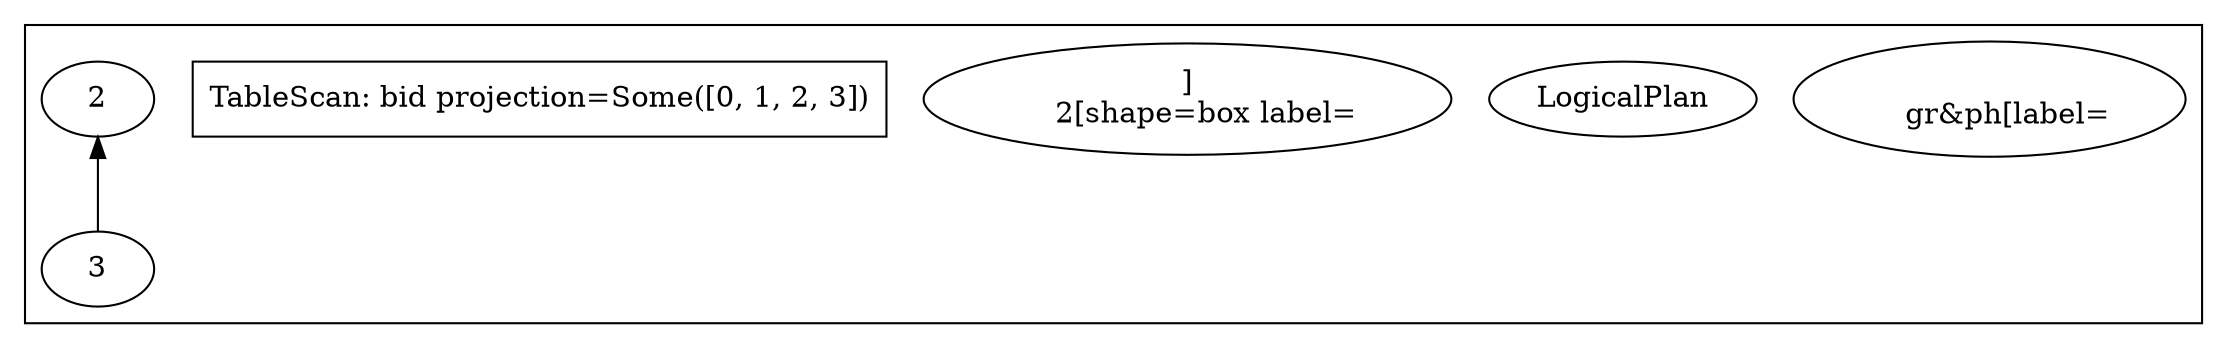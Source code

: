 
digraph {
  subgraph cluster_1
  {"
    gr&ph[label="LogicalPlan"]
    2[shape=box label="Projection: #bid.auction, #bid.bidder, #bid.price, #bid.b_date_time"]
    3[shape=box label="TableScan: bid projection=Some([0, 1, 2, 3])"]
    2 -> 3 [arrowhead=none, arrowtail=normal, dir=back]
  }
  subgraph cluster_4
  {
    graph[label="Detailed LogicalPlan"]
  }
}
